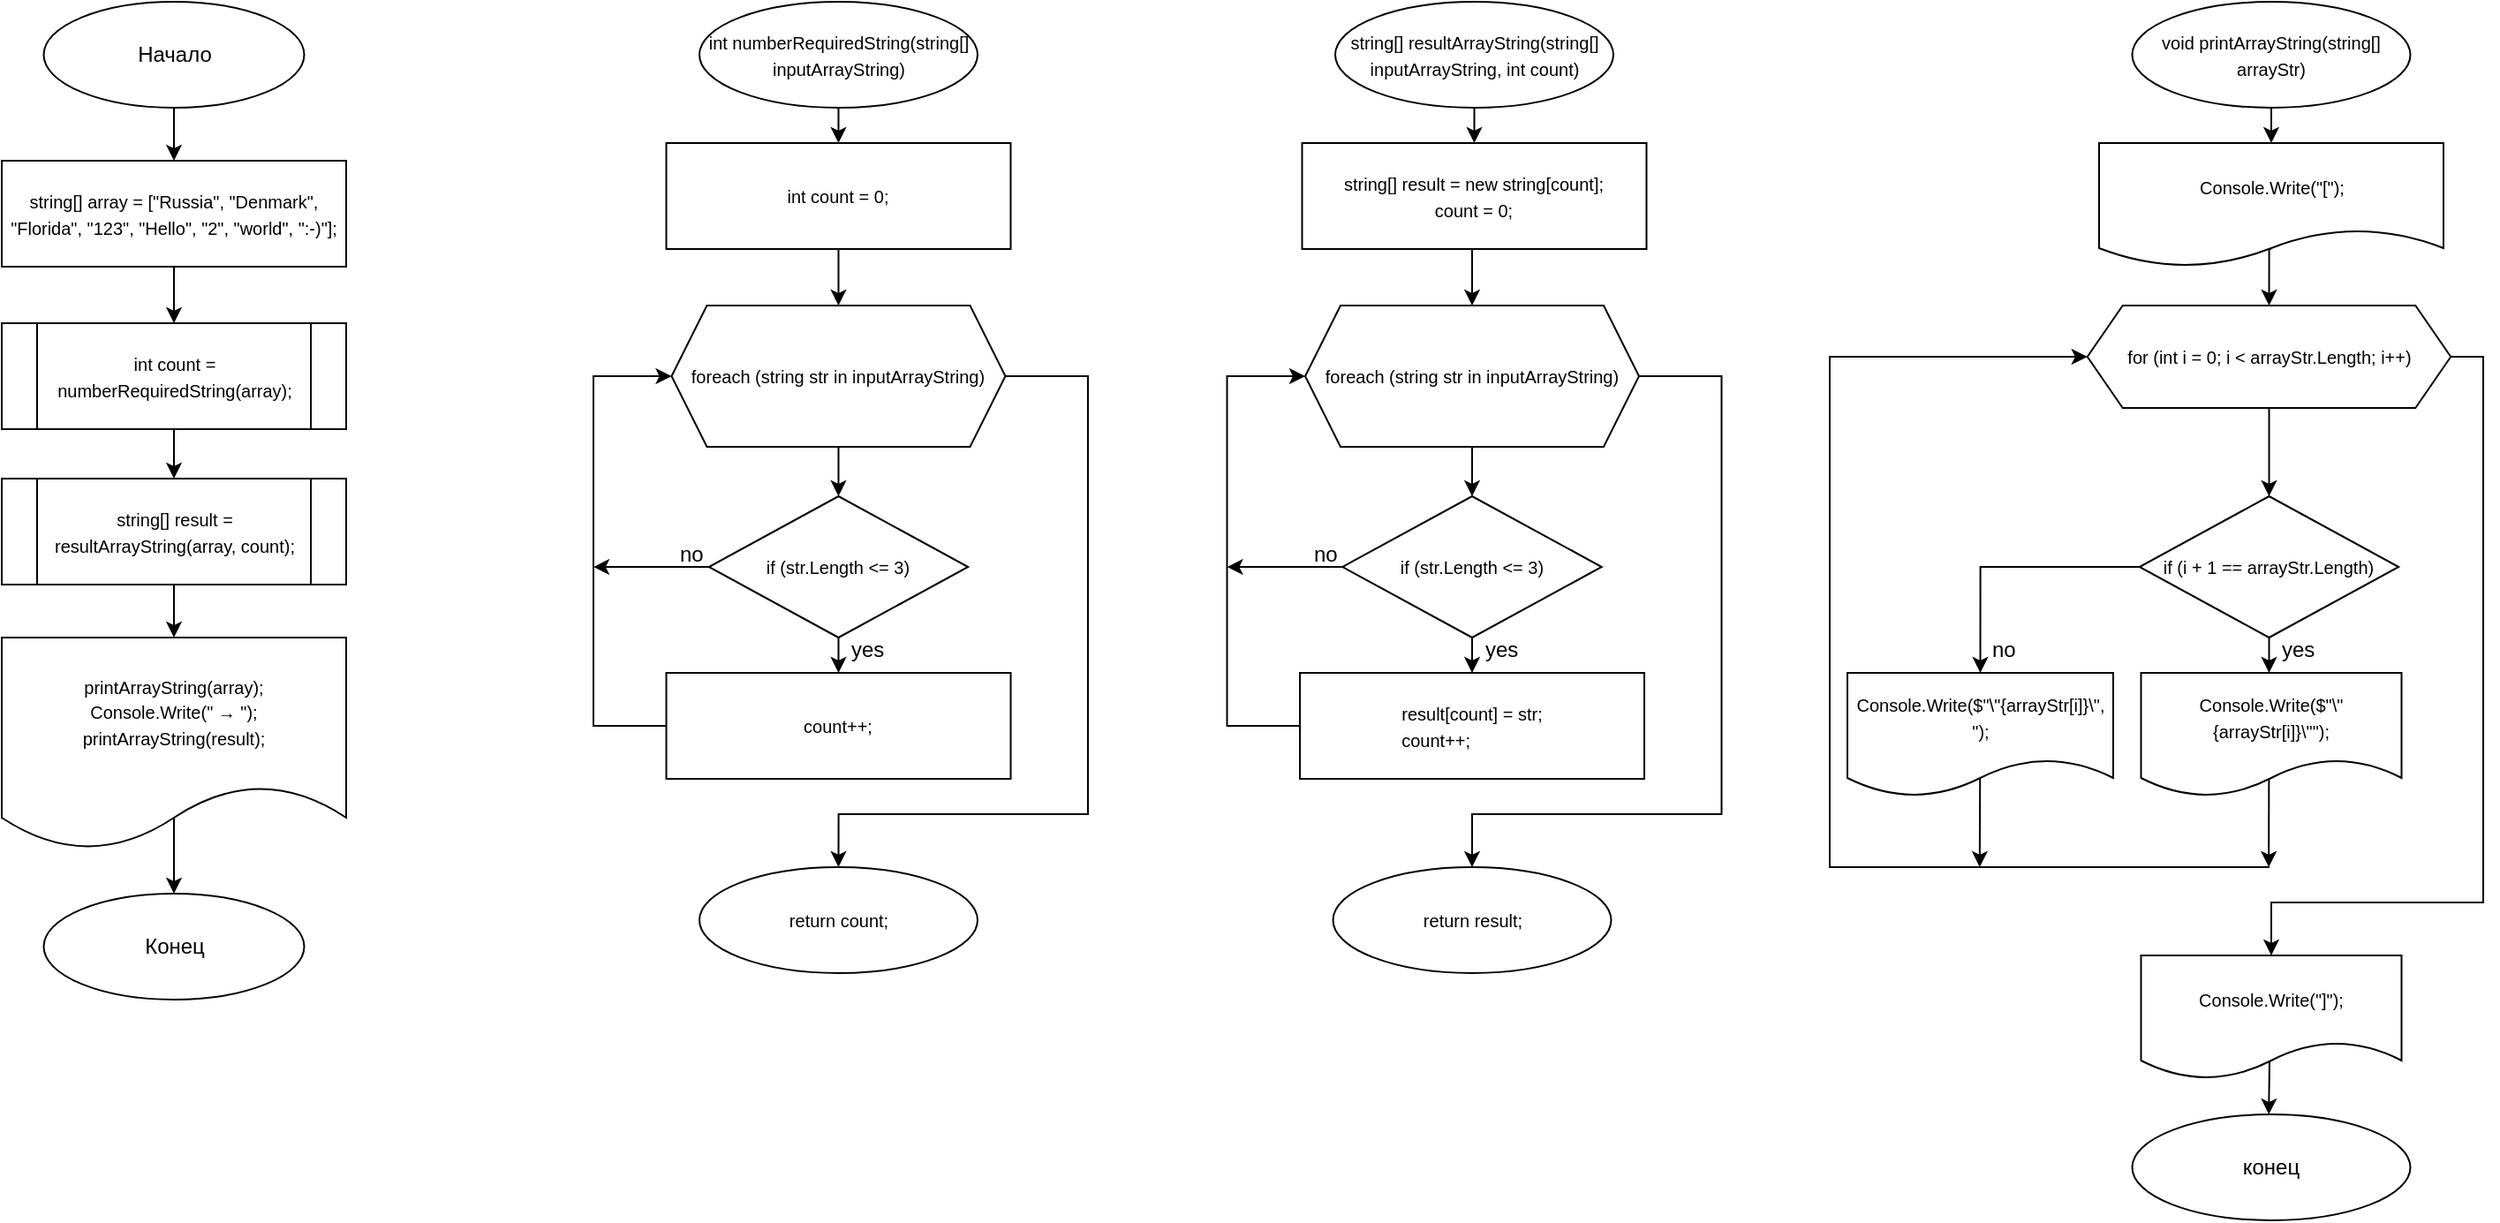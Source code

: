 <mxfile version="24.3.1" type="device">
  <diagram name="Страница — 1" id="52FzQXawPsFQxssV8gcq">
    <mxGraphModel dx="1795" dy="835" grid="1" gridSize="10" guides="1" tooltips="1" connect="1" arrows="1" fold="1" page="1" pageScale="1" pageWidth="827" pageHeight="1169" math="0" shadow="0">
      <root>
        <mxCell id="0" />
        <mxCell id="1" parent="0" />
        <mxCell id="yEMP4LMnTPeaO3cNS4Mg-15" style="edgeStyle=orthogonalEdgeStyle;rounded=0;orthogonalLoop=1;jettySize=auto;html=1;exitX=0.5;exitY=1;exitDx=0;exitDy=0;entryX=0.5;entryY=0;entryDx=0;entryDy=0;" parent="1" source="yEMP4LMnTPeaO3cNS4Mg-1" target="yEMP4LMnTPeaO3cNS4Mg-6" edge="1">
          <mxGeometry relative="1" as="geometry" />
        </mxCell>
        <mxCell id="yEMP4LMnTPeaO3cNS4Mg-1" value="Начало" style="ellipse;whiteSpace=wrap;html=1;" parent="1" vertex="1">
          <mxGeometry x="68.75" y="20" width="147.5" height="60" as="geometry" />
        </mxCell>
        <mxCell id="yEMP4LMnTPeaO3cNS4Mg-17" style="edgeStyle=orthogonalEdgeStyle;rounded=0;orthogonalLoop=1;jettySize=auto;html=1;exitX=0.5;exitY=1;exitDx=0;exitDy=0;entryX=0.5;entryY=0;entryDx=0;entryDy=0;" parent="1" source="yEMP4LMnTPeaO3cNS4Mg-2" target="yEMP4LMnTPeaO3cNS4Mg-7" edge="1">
          <mxGeometry relative="1" as="geometry" />
        </mxCell>
        <mxCell id="yEMP4LMnTPeaO3cNS4Mg-2" value="&lt;font style=&quot;font-size: 10px;&quot;&gt;int count = numberRequiredString(array);&lt;/font&gt;" style="shape=process;whiteSpace=wrap;html=1;backgroundOutline=1;" parent="1" vertex="1">
          <mxGeometry x="45" y="202" width="195" height="60" as="geometry" />
        </mxCell>
        <mxCell id="yEMP4LMnTPeaO3cNS4Mg-16" style="edgeStyle=orthogonalEdgeStyle;rounded=0;orthogonalLoop=1;jettySize=auto;html=1;exitX=0.5;exitY=1;exitDx=0;exitDy=0;entryX=0.5;entryY=0;entryDx=0;entryDy=0;" parent="1" source="yEMP4LMnTPeaO3cNS4Mg-6" target="yEMP4LMnTPeaO3cNS4Mg-2" edge="1">
          <mxGeometry relative="1" as="geometry" />
        </mxCell>
        <mxCell id="yEMP4LMnTPeaO3cNS4Mg-6" value="&lt;font style=&quot;font-size: 10px;&quot;&gt;string[] array = [&quot;Russia&quot;, &quot;Denmark&quot;, &quot;Florida&quot;, &quot;123&quot;, &quot;Hello&quot;, &quot;2&quot;, &quot;world&quot;, &quot;:-)&quot;];&lt;/font&gt;" style="rounded=0;whiteSpace=wrap;html=1;" parent="1" vertex="1">
          <mxGeometry x="45" y="110" width="195" height="60" as="geometry" />
        </mxCell>
        <mxCell id="yEMP4LMnTPeaO3cNS4Mg-18" style="edgeStyle=orthogonalEdgeStyle;rounded=0;orthogonalLoop=1;jettySize=auto;html=1;exitX=0.5;exitY=1;exitDx=0;exitDy=0;entryX=0.5;entryY=0;entryDx=0;entryDy=0;" parent="1" source="yEMP4LMnTPeaO3cNS4Mg-7" target="yEMP4LMnTPeaO3cNS4Mg-9" edge="1">
          <mxGeometry relative="1" as="geometry" />
        </mxCell>
        <mxCell id="yEMP4LMnTPeaO3cNS4Mg-7" value="&lt;font style=&quot;font-size: 10px;&quot;&gt;string[] result = resultArrayString(array, count);&lt;/font&gt;" style="shape=process;whiteSpace=wrap;html=1;backgroundOutline=1;" parent="1" vertex="1">
          <mxGeometry x="45" y="290" width="195" height="60" as="geometry" />
        </mxCell>
        <mxCell id="yEMP4LMnTPeaO3cNS4Mg-9" value="&lt;font style=&quot;&quot;&gt;&lt;span style=&quot;font-size: 10px;&quot;&gt;printArrayString(array);&lt;/span&gt;&lt;/font&gt;&lt;div&gt;&lt;font style=&quot;&quot;&gt;&lt;span style=&quot;background-color: initial; font-size: 10px;&quot;&gt;Console.Write(&quot; → &quot;);&lt;/span&gt;&lt;div style=&quot;&quot;&gt;&lt;span style=&quot;font-size: 10px;&quot;&gt;printArrayString(result);&lt;/span&gt;&lt;/div&gt;&lt;/font&gt;&lt;/div&gt;" style="shape=document;whiteSpace=wrap;html=1;boundedLbl=1;" parent="1" vertex="1">
          <mxGeometry x="45" y="380" width="195" height="120" as="geometry" />
        </mxCell>
        <mxCell id="yEMP4LMnTPeaO3cNS4Mg-13" value="Конец" style="ellipse;whiteSpace=wrap;html=1;" parent="1" vertex="1">
          <mxGeometry x="68.75" y="525" width="147.5" height="60" as="geometry" />
        </mxCell>
        <mxCell id="yEMP4LMnTPeaO3cNS4Mg-19" value="" style="endArrow=classic;html=1;rounded=0;entryX=0.5;entryY=0;entryDx=0;entryDy=0;exitX=0.5;exitY=0.849;exitDx=0;exitDy=0;exitPerimeter=0;" parent="1" source="yEMP4LMnTPeaO3cNS4Mg-9" target="yEMP4LMnTPeaO3cNS4Mg-13" edge="1">
          <mxGeometry width="50" height="50" relative="1" as="geometry">
            <mxPoint x="140" y="480" as="sourcePoint" />
            <mxPoint x="190" y="430" as="targetPoint" />
          </mxGeometry>
        </mxCell>
        <mxCell id="zhZFkxXowVwwZJKenLUL-6" style="edgeStyle=orthogonalEdgeStyle;rounded=0;orthogonalLoop=1;jettySize=auto;html=1;exitX=0.5;exitY=1;exitDx=0;exitDy=0;entryX=0.5;entryY=0;entryDx=0;entryDy=0;" edge="1" parent="1" source="yEMP4LMnTPeaO3cNS4Mg-20" target="zhZFkxXowVwwZJKenLUL-1">
          <mxGeometry relative="1" as="geometry" />
        </mxCell>
        <mxCell id="yEMP4LMnTPeaO3cNS4Mg-20" value="&lt;font style=&quot;font-size: 10px;&quot;&gt;int numberRequiredString(string[] inputArrayString)&lt;/font&gt;" style="ellipse;whiteSpace=wrap;html=1;" parent="1" vertex="1">
          <mxGeometry x="440" y="20" width="157.5" height="60" as="geometry" />
        </mxCell>
        <mxCell id="zhZFkxXowVwwZJKenLUL-7" style="edgeStyle=orthogonalEdgeStyle;rounded=0;orthogonalLoop=1;jettySize=auto;html=1;exitX=0.5;exitY=1;exitDx=0;exitDy=0;entryX=0.5;entryY=0;entryDx=0;entryDy=0;" edge="1" parent="1" source="zhZFkxXowVwwZJKenLUL-1" target="zhZFkxXowVwwZJKenLUL-2">
          <mxGeometry relative="1" as="geometry" />
        </mxCell>
        <mxCell id="zhZFkxXowVwwZJKenLUL-1" value="&lt;font style=&quot;font-size: 10px;&quot;&gt;int count = 0;&lt;/font&gt;" style="rounded=0;whiteSpace=wrap;html=1;" vertex="1" parent="1">
          <mxGeometry x="421.25" y="100" width="195" height="60" as="geometry" />
        </mxCell>
        <mxCell id="zhZFkxXowVwwZJKenLUL-8" style="edgeStyle=orthogonalEdgeStyle;rounded=0;orthogonalLoop=1;jettySize=auto;html=1;exitX=0.5;exitY=1;exitDx=0;exitDy=0;entryX=0.5;entryY=0;entryDx=0;entryDy=0;" edge="1" parent="1" source="zhZFkxXowVwwZJKenLUL-2" target="zhZFkxXowVwwZJKenLUL-3">
          <mxGeometry relative="1" as="geometry" />
        </mxCell>
        <mxCell id="zhZFkxXowVwwZJKenLUL-12" style="edgeStyle=orthogonalEdgeStyle;rounded=0;orthogonalLoop=1;jettySize=auto;html=1;exitX=1;exitY=0.5;exitDx=0;exitDy=0;entryX=0.5;entryY=0;entryDx=0;entryDy=0;" edge="1" parent="1" source="zhZFkxXowVwwZJKenLUL-2" target="zhZFkxXowVwwZJKenLUL-5">
          <mxGeometry relative="1" as="geometry">
            <Array as="points">
              <mxPoint x="660" y="232" />
              <mxPoint x="660" y="480" />
              <mxPoint x="519" y="480" />
            </Array>
          </mxGeometry>
        </mxCell>
        <mxCell id="zhZFkxXowVwwZJKenLUL-2" value="&lt;font style=&quot;font-size: 10px;&quot;&gt;foreach (string str in inputArrayString)&lt;/font&gt;" style="shape=hexagon;perimeter=hexagonPerimeter2;whiteSpace=wrap;html=1;fixedSize=1;" vertex="1" parent="1">
          <mxGeometry x="424.25" y="192" width="189" height="80" as="geometry" />
        </mxCell>
        <mxCell id="zhZFkxXowVwwZJKenLUL-9" style="edgeStyle=orthogonalEdgeStyle;rounded=0;orthogonalLoop=1;jettySize=auto;html=1;exitX=0.5;exitY=1;exitDx=0;exitDy=0;entryX=0.5;entryY=0;entryDx=0;entryDy=0;" edge="1" parent="1" source="zhZFkxXowVwwZJKenLUL-3" target="zhZFkxXowVwwZJKenLUL-4">
          <mxGeometry relative="1" as="geometry" />
        </mxCell>
        <mxCell id="zhZFkxXowVwwZJKenLUL-11" style="edgeStyle=orthogonalEdgeStyle;rounded=0;orthogonalLoop=1;jettySize=auto;html=1;exitX=0;exitY=0.5;exitDx=0;exitDy=0;" edge="1" parent="1" source="zhZFkxXowVwwZJKenLUL-3">
          <mxGeometry relative="1" as="geometry">
            <mxPoint x="380" y="340.048" as="targetPoint" />
          </mxGeometry>
        </mxCell>
        <mxCell id="zhZFkxXowVwwZJKenLUL-3" value="&lt;font style=&quot;font-size: 10px;&quot;&gt;if (str.Length &amp;lt;= 3)&lt;/font&gt;" style="rhombus;whiteSpace=wrap;html=1;" vertex="1" parent="1">
          <mxGeometry x="445.38" y="300" width="146.75" height="80" as="geometry" />
        </mxCell>
        <mxCell id="zhZFkxXowVwwZJKenLUL-10" style="edgeStyle=orthogonalEdgeStyle;rounded=0;orthogonalLoop=1;jettySize=auto;html=1;exitX=0;exitY=0.5;exitDx=0;exitDy=0;entryX=0;entryY=0.5;entryDx=0;entryDy=0;" edge="1" parent="1" source="zhZFkxXowVwwZJKenLUL-4" target="zhZFkxXowVwwZJKenLUL-2">
          <mxGeometry relative="1" as="geometry">
            <Array as="points">
              <mxPoint x="380" y="430" />
              <mxPoint x="380" y="232" />
            </Array>
          </mxGeometry>
        </mxCell>
        <mxCell id="zhZFkxXowVwwZJKenLUL-4" value="&lt;font style=&quot;font-size: 10px;&quot;&gt;count++;&lt;/font&gt;" style="rounded=0;whiteSpace=wrap;html=1;" vertex="1" parent="1">
          <mxGeometry x="421.26" y="400" width="195" height="60" as="geometry" />
        </mxCell>
        <mxCell id="zhZFkxXowVwwZJKenLUL-5" value="&lt;font style=&quot;font-size: 10px;&quot;&gt;return count;&lt;/font&gt;" style="ellipse;whiteSpace=wrap;html=1;" vertex="1" parent="1">
          <mxGeometry x="440" y="510" width="157.5" height="60" as="geometry" />
        </mxCell>
        <mxCell id="zhZFkxXowVwwZJKenLUL-13" value="yes" style="text;html=1;whiteSpace=wrap;overflow=hidden;rounded=0;align=left;" vertex="1" parent="1">
          <mxGeometry x="524" y="373" width="30" height="20" as="geometry" />
        </mxCell>
        <mxCell id="zhZFkxXowVwwZJKenLUL-14" value="no" style="text;html=1;whiteSpace=wrap;overflow=hidden;rounded=0;align=left;" vertex="1" parent="1">
          <mxGeometry x="427" y="319" width="30" height="20" as="geometry" />
        </mxCell>
        <mxCell id="zhZFkxXowVwwZJKenLUL-28" style="edgeStyle=orthogonalEdgeStyle;rounded=0;orthogonalLoop=1;jettySize=auto;html=1;exitX=0.5;exitY=1;exitDx=0;exitDy=0;entryX=0.5;entryY=0;entryDx=0;entryDy=0;" edge="1" parent="1" source="zhZFkxXowVwwZJKenLUL-15" target="zhZFkxXowVwwZJKenLUL-16">
          <mxGeometry relative="1" as="geometry" />
        </mxCell>
        <mxCell id="zhZFkxXowVwwZJKenLUL-15" value="&lt;font style=&quot;font-size: 10px;&quot;&gt;string[] resultArrayString(string[] inputArrayString, int count)&lt;/font&gt;" style="ellipse;whiteSpace=wrap;html=1;" vertex="1" parent="1">
          <mxGeometry x="800" y="20" width="157.5" height="60" as="geometry" />
        </mxCell>
        <mxCell id="zhZFkxXowVwwZJKenLUL-29" style="edgeStyle=orthogonalEdgeStyle;rounded=0;orthogonalLoop=1;jettySize=auto;html=1;exitX=0.5;exitY=1;exitDx=0;exitDy=0;entryX=0.5;entryY=0;entryDx=0;entryDy=0;" edge="1" parent="1" source="zhZFkxXowVwwZJKenLUL-16" target="zhZFkxXowVwwZJKenLUL-19">
          <mxGeometry relative="1" as="geometry" />
        </mxCell>
        <mxCell id="zhZFkxXowVwwZJKenLUL-16" value="&lt;font style=&quot;font-size: 10px;&quot;&gt;string[] result = new string[count];&lt;/font&gt;&lt;div&gt;&lt;font style=&quot;&quot;&gt;&lt;span style=&quot;font-size: 10px;&quot;&gt;count = 0;&lt;/span&gt;&lt;br&gt;&lt;/font&gt;&lt;/div&gt;" style="rounded=0;whiteSpace=wrap;html=1;" vertex="1" parent="1">
          <mxGeometry x="781.25" y="100" width="195" height="60" as="geometry" />
        </mxCell>
        <mxCell id="zhZFkxXowVwwZJKenLUL-17" style="edgeStyle=orthogonalEdgeStyle;rounded=0;orthogonalLoop=1;jettySize=auto;html=1;exitX=0.5;exitY=1;exitDx=0;exitDy=0;entryX=0.5;entryY=0;entryDx=0;entryDy=0;" edge="1" source="zhZFkxXowVwwZJKenLUL-19" target="zhZFkxXowVwwZJKenLUL-22" parent="1">
          <mxGeometry relative="1" as="geometry" />
        </mxCell>
        <mxCell id="zhZFkxXowVwwZJKenLUL-18" style="edgeStyle=orthogonalEdgeStyle;rounded=0;orthogonalLoop=1;jettySize=auto;html=1;exitX=1;exitY=0.5;exitDx=0;exitDy=0;entryX=0.5;entryY=0;entryDx=0;entryDy=0;" edge="1" source="zhZFkxXowVwwZJKenLUL-19" target="zhZFkxXowVwwZJKenLUL-25" parent="1">
          <mxGeometry relative="1" as="geometry">
            <Array as="points">
              <mxPoint x="1018.75" y="232" />
              <mxPoint x="1018.75" y="480" />
              <mxPoint x="877.75" y="480" />
            </Array>
          </mxGeometry>
        </mxCell>
        <mxCell id="zhZFkxXowVwwZJKenLUL-19" value="&lt;font style=&quot;font-size: 10px;&quot;&gt;foreach (string str in inputArrayString)&lt;/font&gt;" style="shape=hexagon;perimeter=hexagonPerimeter2;whiteSpace=wrap;html=1;fixedSize=1;" vertex="1" parent="1">
          <mxGeometry x="783" y="192" width="189" height="80" as="geometry" />
        </mxCell>
        <mxCell id="zhZFkxXowVwwZJKenLUL-20" style="edgeStyle=orthogonalEdgeStyle;rounded=0;orthogonalLoop=1;jettySize=auto;html=1;exitX=0.5;exitY=1;exitDx=0;exitDy=0;entryX=0.5;entryY=0;entryDx=0;entryDy=0;" edge="1" source="zhZFkxXowVwwZJKenLUL-22" target="zhZFkxXowVwwZJKenLUL-24" parent="1">
          <mxGeometry relative="1" as="geometry" />
        </mxCell>
        <mxCell id="zhZFkxXowVwwZJKenLUL-21" style="edgeStyle=orthogonalEdgeStyle;rounded=0;orthogonalLoop=1;jettySize=auto;html=1;exitX=0;exitY=0.5;exitDx=0;exitDy=0;" edge="1" source="zhZFkxXowVwwZJKenLUL-22" parent="1">
          <mxGeometry relative="1" as="geometry">
            <mxPoint x="738.75" y="340.048" as="targetPoint" />
          </mxGeometry>
        </mxCell>
        <mxCell id="zhZFkxXowVwwZJKenLUL-22" value="&lt;font style=&quot;font-size: 10px;&quot;&gt;if (str.Length &amp;lt;= 3)&lt;/font&gt;" style="rhombus;whiteSpace=wrap;html=1;" vertex="1" parent="1">
          <mxGeometry x="804.13" y="300" width="146.75" height="80" as="geometry" />
        </mxCell>
        <mxCell id="zhZFkxXowVwwZJKenLUL-23" style="edgeStyle=orthogonalEdgeStyle;rounded=0;orthogonalLoop=1;jettySize=auto;html=1;exitX=0;exitY=0.5;exitDx=0;exitDy=0;entryX=0;entryY=0.5;entryDx=0;entryDy=0;" edge="1" source="zhZFkxXowVwwZJKenLUL-24" target="zhZFkxXowVwwZJKenLUL-19" parent="1">
          <mxGeometry relative="1" as="geometry">
            <Array as="points">
              <mxPoint x="738.75" y="430" />
              <mxPoint x="738.75" y="232" />
            </Array>
          </mxGeometry>
        </mxCell>
        <mxCell id="zhZFkxXowVwwZJKenLUL-24" value="&lt;div&gt;&lt;font style=&quot;font-size: 10px;&quot;&gt;result[count] = str;&lt;/font&gt;&lt;/div&gt;&lt;div style=&quot;text-align: left;&quot;&gt;&lt;font style=&quot;font-size: 10px;&quot;&gt;count++;&lt;/font&gt;&lt;/div&gt;" style="rounded=0;whiteSpace=wrap;html=1;" vertex="1" parent="1">
          <mxGeometry x="780.01" y="400" width="195" height="60" as="geometry" />
        </mxCell>
        <mxCell id="zhZFkxXowVwwZJKenLUL-25" value="&lt;font style=&quot;font-size: 10px;&quot;&gt;return result;&lt;/font&gt;" style="ellipse;whiteSpace=wrap;html=1;" vertex="1" parent="1">
          <mxGeometry x="798.75" y="510" width="157.5" height="60" as="geometry" />
        </mxCell>
        <mxCell id="zhZFkxXowVwwZJKenLUL-26" value="yes" style="text;html=1;whiteSpace=wrap;overflow=hidden;rounded=0;align=left;" vertex="1" parent="1">
          <mxGeometry x="882.75" y="373" width="30" height="20" as="geometry" />
        </mxCell>
        <mxCell id="zhZFkxXowVwwZJKenLUL-27" value="no" style="text;html=1;whiteSpace=wrap;overflow=hidden;rounded=0;align=left;" vertex="1" parent="1">
          <mxGeometry x="785.75" y="319" width="30" height="20" as="geometry" />
        </mxCell>
        <mxCell id="zhZFkxXowVwwZJKenLUL-30" style="edgeStyle=orthogonalEdgeStyle;rounded=0;orthogonalLoop=1;jettySize=auto;html=1;exitX=0.5;exitY=1;exitDx=0;exitDy=0;entryX=0.5;entryY=0;entryDx=0;entryDy=0;" edge="1" parent="1" source="zhZFkxXowVwwZJKenLUL-31">
          <mxGeometry relative="1" as="geometry">
            <mxPoint x="1330.0" y="100" as="targetPoint" />
          </mxGeometry>
        </mxCell>
        <mxCell id="zhZFkxXowVwwZJKenLUL-31" value="&lt;font style=&quot;font-size: 10px;&quot;&gt;void printArrayString(string[] arrayStr)&lt;/font&gt;" style="ellipse;whiteSpace=wrap;html=1;" vertex="1" parent="1">
          <mxGeometry x="1251.25" y="20" width="157.5" height="60" as="geometry" />
        </mxCell>
        <mxCell id="zhZFkxXowVwwZJKenLUL-32" style="edgeStyle=orthogonalEdgeStyle;rounded=0;orthogonalLoop=1;jettySize=auto;html=1;exitX=0.5;exitY=1;exitDx=0;exitDy=0;entryX=0.5;entryY=0;entryDx=0;entryDy=0;" edge="1" parent="1" target="zhZFkxXowVwwZJKenLUL-36">
          <mxGeometry relative="1" as="geometry">
            <mxPoint x="1330.0" y="160" as="sourcePoint" />
          </mxGeometry>
        </mxCell>
        <mxCell id="zhZFkxXowVwwZJKenLUL-34" style="edgeStyle=orthogonalEdgeStyle;rounded=0;orthogonalLoop=1;jettySize=auto;html=1;exitX=0.5;exitY=1;exitDx=0;exitDy=0;entryX=0.5;entryY=0;entryDx=0;entryDy=0;" edge="1" parent="1" source="zhZFkxXowVwwZJKenLUL-36" target="zhZFkxXowVwwZJKenLUL-39">
          <mxGeometry relative="1" as="geometry" />
        </mxCell>
        <mxCell id="zhZFkxXowVwwZJKenLUL-35" style="edgeStyle=orthogonalEdgeStyle;rounded=0;orthogonalLoop=1;jettySize=auto;html=1;exitX=1;exitY=0.5;exitDx=0;exitDy=0;entryX=0.5;entryY=0;entryDx=0;entryDy=0;" edge="1" parent="1" source="zhZFkxXowVwwZJKenLUL-36" target="zhZFkxXowVwwZJKenLUL-51">
          <mxGeometry relative="1" as="geometry">
            <Array as="points">
              <mxPoint x="1450" y="221" />
              <mxPoint x="1450" y="530" />
              <mxPoint x="1330" y="530" />
            </Array>
            <mxPoint x="1330" y="550" as="targetPoint" />
          </mxGeometry>
        </mxCell>
        <mxCell id="zhZFkxXowVwwZJKenLUL-36" value="&lt;font style=&quot;font-size: 10px;&quot;&gt;for (int i = 0; i &amp;lt; arrayStr.Length; i++)&lt;/font&gt;" style="shape=hexagon;perimeter=hexagonPerimeter2;whiteSpace=wrap;html=1;fixedSize=1;" vertex="1" parent="1">
          <mxGeometry x="1225.88" y="192" width="205.75" height="58" as="geometry" />
        </mxCell>
        <mxCell id="zhZFkxXowVwwZJKenLUL-37" style="edgeStyle=orthogonalEdgeStyle;rounded=0;orthogonalLoop=1;jettySize=auto;html=1;exitX=0.5;exitY=1;exitDx=0;exitDy=0;entryX=0.5;entryY=0;entryDx=0;entryDy=0;" edge="1" parent="1" source="zhZFkxXowVwwZJKenLUL-39">
          <mxGeometry relative="1" as="geometry">
            <mxPoint x="1328.76" y="400" as="targetPoint" />
          </mxGeometry>
        </mxCell>
        <mxCell id="zhZFkxXowVwwZJKenLUL-48" style="edgeStyle=orthogonalEdgeStyle;rounded=0;orthogonalLoop=1;jettySize=auto;html=1;exitX=0;exitY=0.5;exitDx=0;exitDy=0;entryX=0.5;entryY=0;entryDx=0;entryDy=0;" edge="1" parent="1" source="zhZFkxXowVwwZJKenLUL-39" target="zhZFkxXowVwwZJKenLUL-47">
          <mxGeometry relative="1" as="geometry" />
        </mxCell>
        <mxCell id="zhZFkxXowVwwZJKenLUL-39" value="&lt;font style=&quot;font-size: 10px;&quot;&gt;if (i + 1 == arrayStr.Length)&lt;/font&gt;" style="rhombus;whiteSpace=wrap;html=1;" vertex="1" parent="1">
          <mxGeometry x="1255.38" y="300" width="146.75" height="80" as="geometry" />
        </mxCell>
        <mxCell id="zhZFkxXowVwwZJKenLUL-40" style="edgeStyle=orthogonalEdgeStyle;rounded=0;orthogonalLoop=1;jettySize=auto;html=1;entryX=0;entryY=0.5;entryDx=0;entryDy=0;" edge="1" parent="1" target="zhZFkxXowVwwZJKenLUL-36">
          <mxGeometry relative="1" as="geometry">
            <Array as="points">
              <mxPoint x="1080" y="510" />
              <mxPoint x="1080" y="221" />
            </Array>
            <mxPoint x="1329" y="510" as="sourcePoint" />
          </mxGeometry>
        </mxCell>
        <mxCell id="zhZFkxXowVwwZJKenLUL-42" value="конец" style="ellipse;whiteSpace=wrap;html=1;" vertex="1" parent="1">
          <mxGeometry x="1251.25" y="650" width="157.5" height="60" as="geometry" />
        </mxCell>
        <mxCell id="zhZFkxXowVwwZJKenLUL-43" value="yes" style="text;html=1;whiteSpace=wrap;overflow=hidden;rounded=0;align=left;" vertex="1" parent="1">
          <mxGeometry x="1334" y="373" width="30" height="20" as="geometry" />
        </mxCell>
        <mxCell id="zhZFkxXowVwwZJKenLUL-44" value="no" style="text;html=1;whiteSpace=wrap;overflow=hidden;rounded=0;align=left;" vertex="1" parent="1">
          <mxGeometry x="1170" y="373" width="30" height="20" as="geometry" />
        </mxCell>
        <mxCell id="zhZFkxXowVwwZJKenLUL-45" value="&lt;span style=&quot;font-size: 10px;&quot;&gt;Console.Write(&quot;[&quot;);&lt;/span&gt;" style="shape=document;whiteSpace=wrap;html=1;boundedLbl=1;" vertex="1" parent="1">
          <mxGeometry x="1232.5" y="100" width="195" height="70" as="geometry" />
        </mxCell>
        <mxCell id="zhZFkxXowVwwZJKenLUL-46" value="&lt;span style=&quot;font-size: 10px;&quot;&gt;Console.Write($&quot;\&quot;{arrayStr[i]}\&quot;&quot;);&lt;/span&gt;" style="shape=document;whiteSpace=wrap;html=1;boundedLbl=1;" vertex="1" parent="1">
          <mxGeometry x="1256.25" y="400" width="147.5" height="70" as="geometry" />
        </mxCell>
        <mxCell id="zhZFkxXowVwwZJKenLUL-47" value="&lt;span style=&quot;font-size: 10px;&quot;&gt;Console.Write($&quot;\&quot;{arrayStr[i]}\&quot;, &quot;);&lt;/span&gt;" style="shape=document;whiteSpace=wrap;html=1;boundedLbl=1;" vertex="1" parent="1">
          <mxGeometry x="1090" y="400" width="150.5" height="70" as="geometry" />
        </mxCell>
        <mxCell id="zhZFkxXowVwwZJKenLUL-49" value="" style="endArrow=classic;html=1;rounded=0;exitX=0.499;exitY=0.854;exitDx=0;exitDy=0;exitPerimeter=0;" edge="1" parent="1" source="zhZFkxXowVwwZJKenLUL-47">
          <mxGeometry width="50" height="50" relative="1" as="geometry">
            <mxPoint x="1165" y="470" as="sourcePoint" />
            <mxPoint x="1164.91" y="510" as="targetPoint" />
          </mxGeometry>
        </mxCell>
        <mxCell id="zhZFkxXowVwwZJKenLUL-50" value="" style="endArrow=classic;html=1;rounded=0;exitX=0.499;exitY=0.854;exitDx=0;exitDy=0;exitPerimeter=0;" edge="1" parent="1">
          <mxGeometry width="50" height="50" relative="1" as="geometry">
            <mxPoint x="1328.68" y="460" as="sourcePoint" />
            <mxPoint x="1328.59" y="510" as="targetPoint" />
          </mxGeometry>
        </mxCell>
        <mxCell id="zhZFkxXowVwwZJKenLUL-51" value="&lt;span style=&quot;font-size: 10px;&quot;&gt;Console.Write(&quot;]&quot;);&lt;/span&gt;" style="shape=document;whiteSpace=wrap;html=1;boundedLbl=1;" vertex="1" parent="1">
          <mxGeometry x="1256.25" y="560" width="147.5" height="70" as="geometry" />
        </mxCell>
        <mxCell id="zhZFkxXowVwwZJKenLUL-52" value="" style="endArrow=classic;html=1;rounded=0;" edge="1" parent="1">
          <mxGeometry width="50" height="50" relative="1" as="geometry">
            <mxPoint x="1329" y="620" as="sourcePoint" />
            <mxPoint x="1328.59" y="650" as="targetPoint" />
          </mxGeometry>
        </mxCell>
      </root>
    </mxGraphModel>
  </diagram>
</mxfile>
